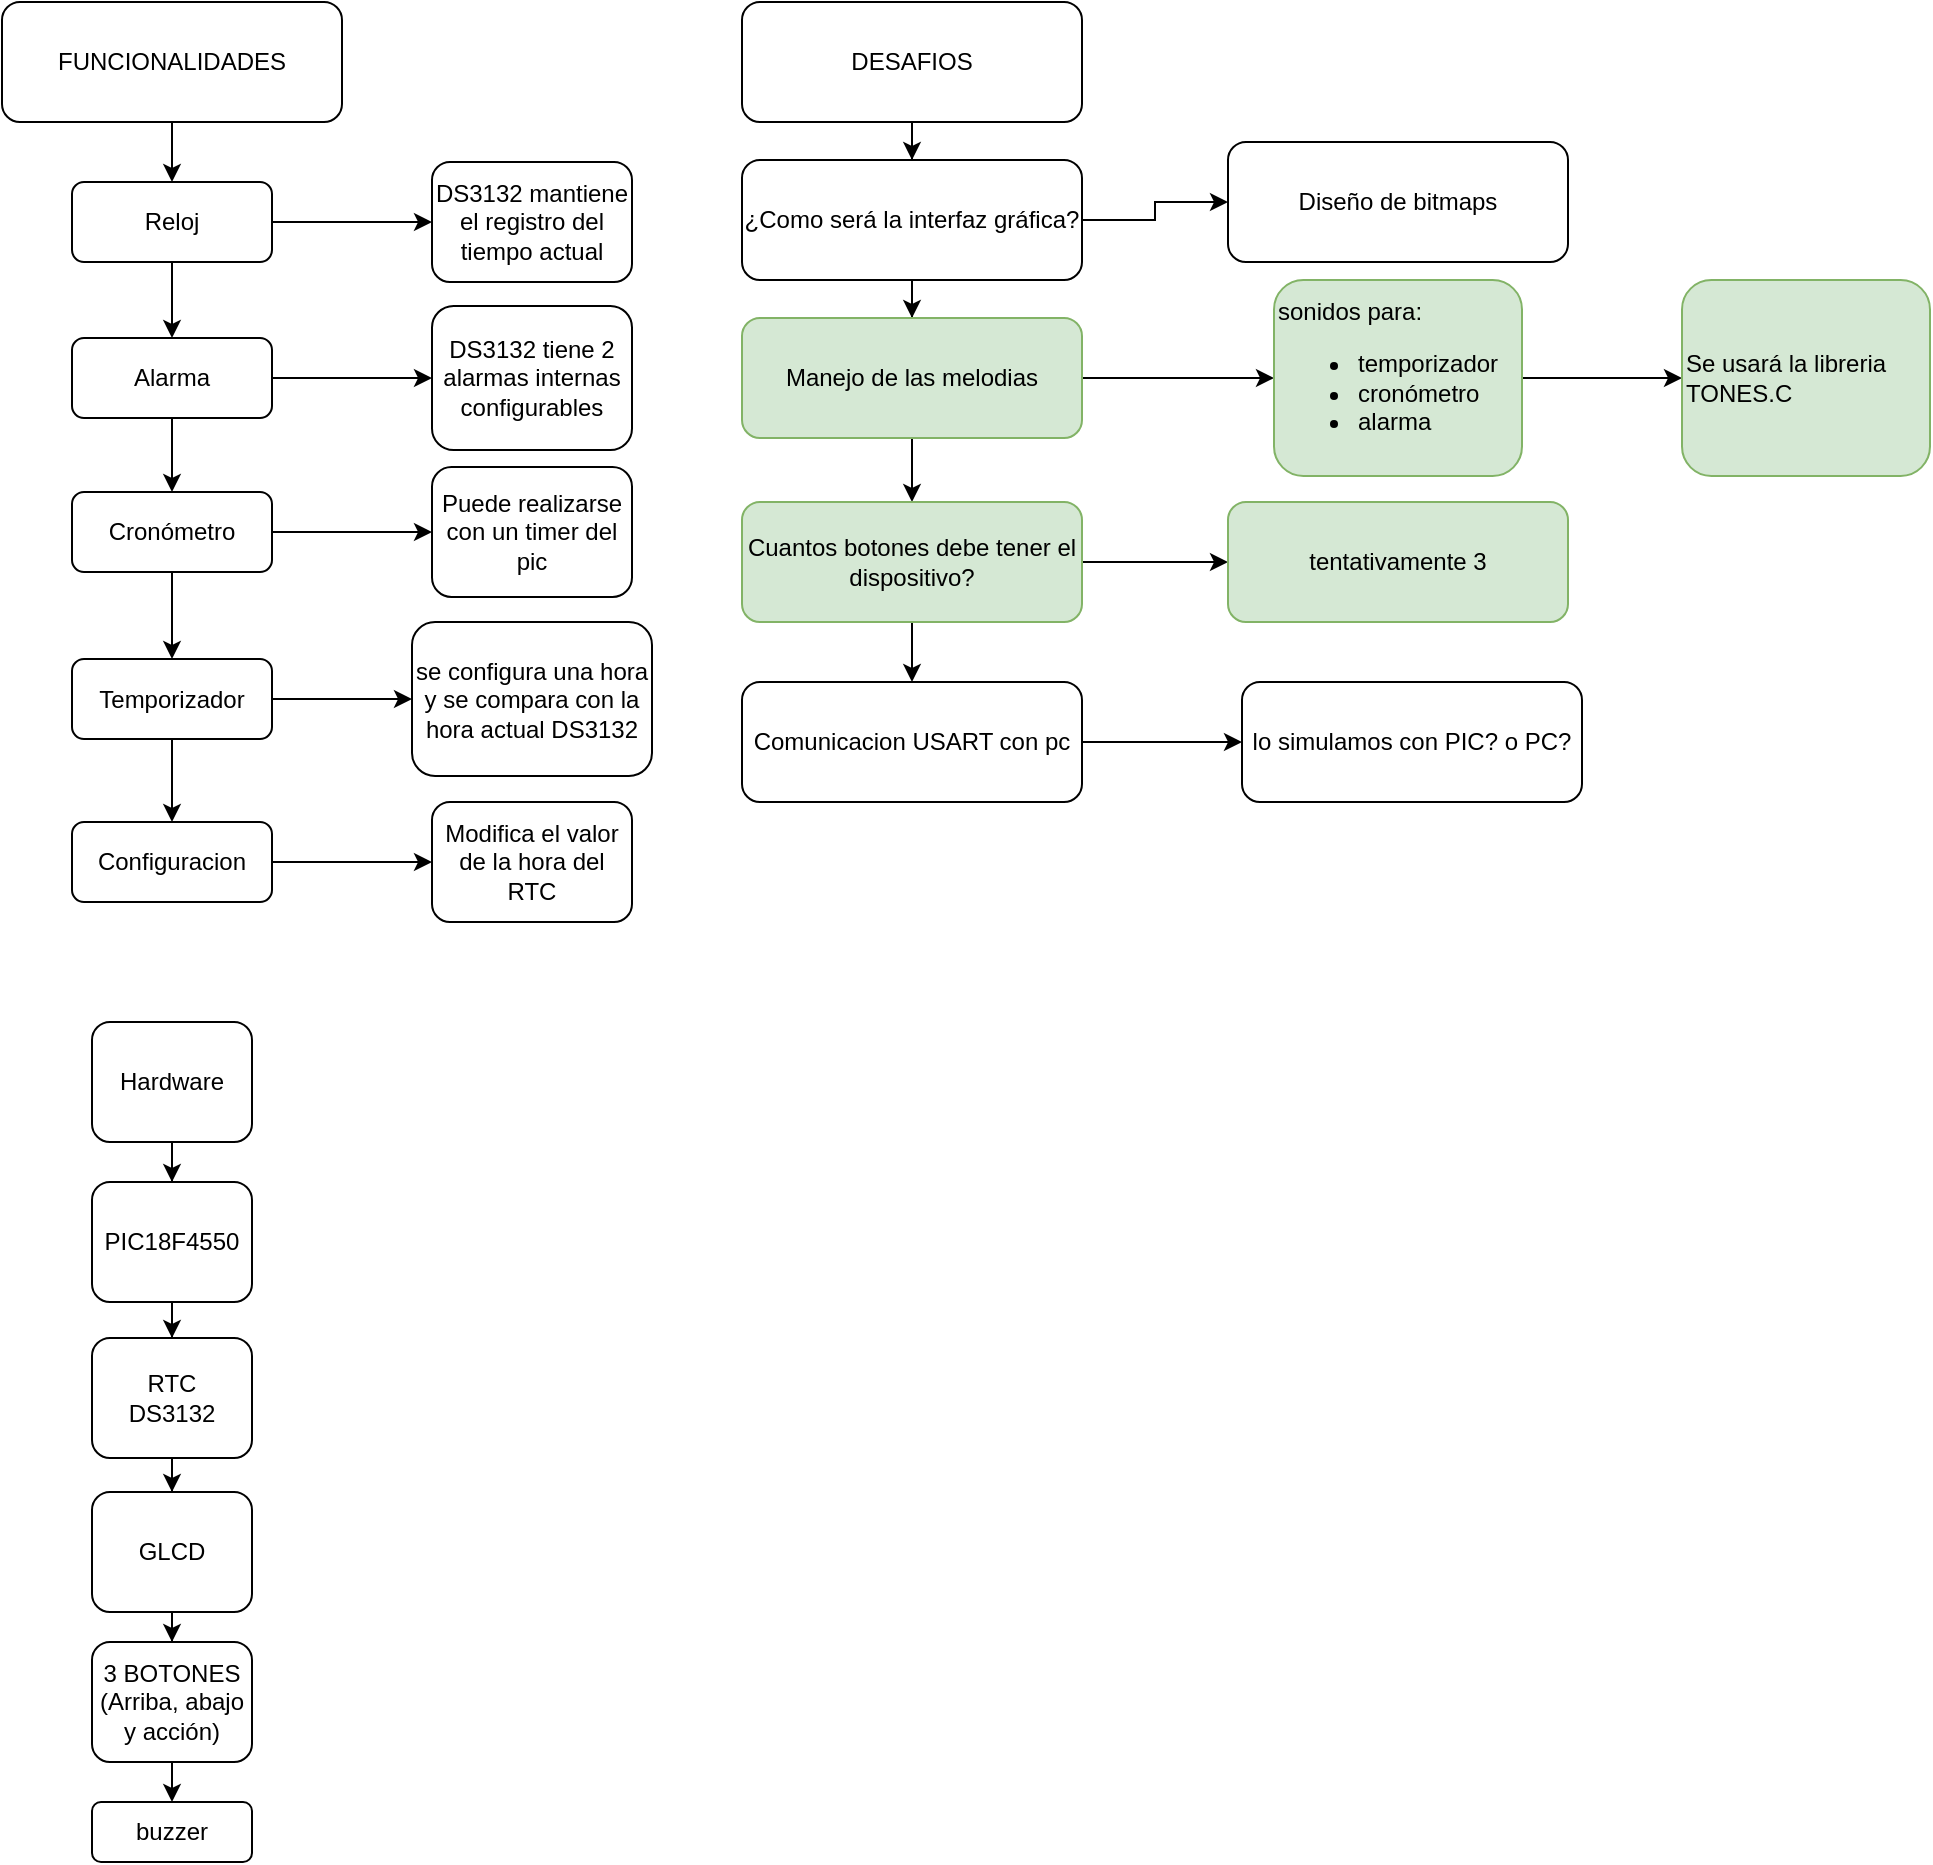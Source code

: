 <mxfile version="14.9.0" type="google"><diagram id="UuqXuwrP1f6itB1A8-hR" name="Page-1"><mxGraphModel dx="834" dy="454" grid="1" gridSize="10" guides="1" tooltips="1" connect="1" arrows="1" fold="1" page="1" pageScale="1" pageWidth="827" pageHeight="1169" math="0" shadow="0"><root><mxCell id="0"/><mxCell id="1" parent="0"/><mxCell id="iRJnmWSa6lPsdPn9Bt94-18" style="edgeStyle=orthogonalEdgeStyle;rounded=0;orthogonalLoop=1;jettySize=auto;html=1;entryX=0.5;entryY=0;entryDx=0;entryDy=0;" parent="1" source="iRJnmWSa6lPsdPn9Bt94-1" target="iRJnmWSa6lPsdPn9Bt94-2" edge="1"><mxGeometry relative="1" as="geometry"/></mxCell><mxCell id="iRJnmWSa6lPsdPn9Bt94-25" value="" style="edgeStyle=orthogonalEdgeStyle;rounded=0;orthogonalLoop=1;jettySize=auto;html=1;" parent="1" source="iRJnmWSa6lPsdPn9Bt94-1" target="iRJnmWSa6lPsdPn9Bt94-24" edge="1"><mxGeometry relative="1" as="geometry"/></mxCell><mxCell id="iRJnmWSa6lPsdPn9Bt94-1" value="Cronómetro" style="rounded=1;whiteSpace=wrap;html=1;" parent="1" vertex="1"><mxGeometry x="65" y="325" width="100" height="40" as="geometry"/></mxCell><mxCell id="iRJnmWSa6lPsdPn9Bt94-19" style="edgeStyle=orthogonalEdgeStyle;rounded=0;orthogonalLoop=1;jettySize=auto;html=1;entryX=0.5;entryY=0;entryDx=0;entryDy=0;" parent="1" source="iRJnmWSa6lPsdPn9Bt94-2" target="iRJnmWSa6lPsdPn9Bt94-5" edge="1"><mxGeometry relative="1" as="geometry"/></mxCell><mxCell id="iRJnmWSa6lPsdPn9Bt94-27" value="" style="edgeStyle=orthogonalEdgeStyle;rounded=0;orthogonalLoop=1;jettySize=auto;html=1;" parent="1" source="iRJnmWSa6lPsdPn9Bt94-2" target="iRJnmWSa6lPsdPn9Bt94-26" edge="1"><mxGeometry relative="1" as="geometry"/></mxCell><mxCell id="iRJnmWSa6lPsdPn9Bt94-2" value="Temporizador" style="rounded=1;whiteSpace=wrap;html=1;" parent="1" vertex="1"><mxGeometry x="65" y="408.5" width="100" height="40" as="geometry"/></mxCell><mxCell id="iRJnmWSa6lPsdPn9Bt94-16" style="edgeStyle=orthogonalEdgeStyle;rounded=0;orthogonalLoop=1;jettySize=auto;html=1;entryX=0.5;entryY=0;entryDx=0;entryDy=0;" parent="1" source="iRJnmWSa6lPsdPn9Bt94-3" target="iRJnmWSa6lPsdPn9Bt94-4" edge="1"><mxGeometry relative="1" as="geometry"/></mxCell><mxCell id="iRJnmWSa6lPsdPn9Bt94-21" value="" style="edgeStyle=orthogonalEdgeStyle;rounded=0;orthogonalLoop=1;jettySize=auto;html=1;" parent="1" source="iRJnmWSa6lPsdPn9Bt94-3" target="iRJnmWSa6lPsdPn9Bt94-20" edge="1"><mxGeometry relative="1" as="geometry"/></mxCell><mxCell id="iRJnmWSa6lPsdPn9Bt94-3" value="Reloj" style="rounded=1;whiteSpace=wrap;html=1;" parent="1" vertex="1"><mxGeometry x="65" y="170" width="100" height="40" as="geometry"/></mxCell><mxCell id="iRJnmWSa6lPsdPn9Bt94-17" style="edgeStyle=orthogonalEdgeStyle;rounded=0;orthogonalLoop=1;jettySize=auto;html=1;entryX=0.5;entryY=0;entryDx=0;entryDy=0;" parent="1" source="iRJnmWSa6lPsdPn9Bt94-4" target="iRJnmWSa6lPsdPn9Bt94-1" edge="1"><mxGeometry relative="1" as="geometry"/></mxCell><mxCell id="iRJnmWSa6lPsdPn9Bt94-23" value="" style="edgeStyle=orthogonalEdgeStyle;rounded=0;orthogonalLoop=1;jettySize=auto;html=1;" parent="1" source="iRJnmWSa6lPsdPn9Bt94-4" target="iRJnmWSa6lPsdPn9Bt94-22" edge="1"><mxGeometry relative="1" as="geometry"/></mxCell><mxCell id="iRJnmWSa6lPsdPn9Bt94-4" value="Alarma" style="rounded=1;whiteSpace=wrap;html=1;" parent="1" vertex="1"><mxGeometry x="65" y="248" width="100" height="40" as="geometry"/></mxCell><mxCell id="iRJnmWSa6lPsdPn9Bt94-29" value="" style="edgeStyle=orthogonalEdgeStyle;rounded=0;orthogonalLoop=1;jettySize=auto;html=1;" parent="1" source="iRJnmWSa6lPsdPn9Bt94-5" target="iRJnmWSa6lPsdPn9Bt94-28" edge="1"><mxGeometry relative="1" as="geometry"/></mxCell><mxCell id="iRJnmWSa6lPsdPn9Bt94-5" value="Configuracion" style="rounded=1;whiteSpace=wrap;html=1;" parent="1" vertex="1"><mxGeometry x="65" y="490" width="100" height="40" as="geometry"/></mxCell><mxCell id="iRJnmWSa6lPsdPn9Bt94-15" style="edgeStyle=orthogonalEdgeStyle;rounded=0;orthogonalLoop=1;jettySize=auto;html=1;entryX=0.5;entryY=0;entryDx=0;entryDy=0;" parent="1" source="iRJnmWSa6lPsdPn9Bt94-14" target="iRJnmWSa6lPsdPn9Bt94-3" edge="1"><mxGeometry relative="1" as="geometry"/></mxCell><mxCell id="iRJnmWSa6lPsdPn9Bt94-14" value="FUNCIONALIDADES" style="rounded=1;whiteSpace=wrap;html=1;" parent="1" vertex="1"><mxGeometry x="30" y="80" width="170" height="60" as="geometry"/></mxCell><mxCell id="iRJnmWSa6lPsdPn9Bt94-20" value="DS3132 mantiene el registro del tiempo actual" style="rounded=1;whiteSpace=wrap;html=1;" parent="1" vertex="1"><mxGeometry x="245" y="160" width="100" height="60" as="geometry"/></mxCell><mxCell id="iRJnmWSa6lPsdPn9Bt94-22" value="DS3132 tiene 2 alarmas internas configurables" style="rounded=1;whiteSpace=wrap;html=1;" parent="1" vertex="1"><mxGeometry x="245" y="232" width="100" height="72" as="geometry"/></mxCell><mxCell id="iRJnmWSa6lPsdPn9Bt94-24" value="Puede realizarse con un timer del pic" style="rounded=1;whiteSpace=wrap;html=1;" parent="1" vertex="1"><mxGeometry x="245" y="312.5" width="100" height="65" as="geometry"/></mxCell><mxCell id="iRJnmWSa6lPsdPn9Bt94-26" value="se configura una hora y se compara con la hora actual DS3132" style="rounded=1;whiteSpace=wrap;html=1;" parent="1" vertex="1"><mxGeometry x="235" y="390" width="120" height="77" as="geometry"/></mxCell><mxCell id="iRJnmWSa6lPsdPn9Bt94-28" value="Modifica el valor de la hora del RTC" style="rounded=1;whiteSpace=wrap;html=1;" parent="1" vertex="1"><mxGeometry x="245" y="480" width="100" height="60" as="geometry"/></mxCell><mxCell id="iRJnmWSa6lPsdPn9Bt94-32" value="" style="edgeStyle=orthogonalEdgeStyle;rounded=0;orthogonalLoop=1;jettySize=auto;html=1;" parent="1" source="iRJnmWSa6lPsdPn9Bt94-30" target="iRJnmWSa6lPsdPn9Bt94-31" edge="1"><mxGeometry relative="1" as="geometry"/></mxCell><mxCell id="iRJnmWSa6lPsdPn9Bt94-30" value="DESAFIOS" style="rounded=1;whiteSpace=wrap;html=1;" parent="1" vertex="1"><mxGeometry x="400" y="80" width="170" height="60" as="geometry"/></mxCell><mxCell id="iRJnmWSa6lPsdPn9Bt94-34" value="" style="edgeStyle=orthogonalEdgeStyle;rounded=0;orthogonalLoop=1;jettySize=auto;html=1;" parent="1" source="iRJnmWSa6lPsdPn9Bt94-31" target="iRJnmWSa6lPsdPn9Bt94-33" edge="1"><mxGeometry relative="1" as="geometry"/></mxCell><mxCell id="iRJnmWSa6lPsdPn9Bt94-63" style="edgeStyle=orthogonalEdgeStyle;rounded=0;orthogonalLoop=1;jettySize=auto;html=1;entryX=0;entryY=0.5;entryDx=0;entryDy=0;" parent="1" source="iRJnmWSa6lPsdPn9Bt94-31" target="iRJnmWSa6lPsdPn9Bt94-62" edge="1"><mxGeometry relative="1" as="geometry"/></mxCell><mxCell id="iRJnmWSa6lPsdPn9Bt94-31" value="¿Como será la interfaz gráfica?" style="rounded=1;whiteSpace=wrap;html=1;" parent="1" vertex="1"><mxGeometry x="400" y="159" width="170" height="60" as="geometry"/></mxCell><mxCell id="iRJnmWSa6lPsdPn9Bt94-36" value="" style="edgeStyle=orthogonalEdgeStyle;rounded=0;orthogonalLoop=1;jettySize=auto;html=1;" parent="1" source="iRJnmWSa6lPsdPn9Bt94-33" target="iRJnmWSa6lPsdPn9Bt94-35" edge="1"><mxGeometry relative="1" as="geometry"/></mxCell><mxCell id="iRJnmWSa6lPsdPn9Bt94-49" value="" style="edgeStyle=orthogonalEdgeStyle;rounded=0;orthogonalLoop=1;jettySize=auto;html=1;" parent="1" source="iRJnmWSa6lPsdPn9Bt94-33" target="iRJnmWSa6lPsdPn9Bt94-48" edge="1"><mxGeometry relative="1" as="geometry"/></mxCell><mxCell id="iRJnmWSa6lPsdPn9Bt94-33" value="Manejo de las melodias" style="rounded=1;whiteSpace=wrap;html=1;fillColor=#d5e8d4;strokeColor=#82b366;" parent="1" vertex="1"><mxGeometry x="400" y="238" width="170" height="60" as="geometry"/></mxCell><mxCell id="iRJnmWSa6lPsdPn9Bt94-54" value="" style="edgeStyle=orthogonalEdgeStyle;rounded=0;orthogonalLoop=1;jettySize=auto;html=1;" parent="1" source="iRJnmWSa6lPsdPn9Bt94-35" target="iRJnmWSa6lPsdPn9Bt94-53" edge="1"><mxGeometry relative="1" as="geometry"/></mxCell><mxCell id="iRJnmWSa6lPsdPn9Bt94-65" value="" style="edgeStyle=orthogonalEdgeStyle;rounded=0;orthogonalLoop=1;jettySize=auto;html=1;" parent="1" source="iRJnmWSa6lPsdPn9Bt94-35" target="iRJnmWSa6lPsdPn9Bt94-64" edge="1"><mxGeometry relative="1" as="geometry"/></mxCell><mxCell id="iRJnmWSa6lPsdPn9Bt94-35" value="Cuantos botones debe tener el dispositivo?" style="rounded=1;whiteSpace=wrap;html=1;fillColor=#d5e8d4;strokeColor=#82b366;" parent="1" vertex="1"><mxGeometry x="400" y="330" width="170" height="60" as="geometry"/></mxCell><mxCell id="iRJnmWSa6lPsdPn9Bt94-39" value="" style="edgeStyle=orthogonalEdgeStyle;rounded=0;orthogonalLoop=1;jettySize=auto;html=1;" parent="1" source="iRJnmWSa6lPsdPn9Bt94-37" target="iRJnmWSa6lPsdPn9Bt94-38" edge="1"><mxGeometry relative="1" as="geometry"/></mxCell><mxCell id="iRJnmWSa6lPsdPn9Bt94-37" value="Hardware" style="rounded=1;whiteSpace=wrap;html=1;" parent="1" vertex="1"><mxGeometry x="75" y="590" width="80" height="60" as="geometry"/></mxCell><mxCell id="iRJnmWSa6lPsdPn9Bt94-41" value="" style="edgeStyle=orthogonalEdgeStyle;rounded=0;orthogonalLoop=1;jettySize=auto;html=1;" parent="1" source="iRJnmWSa6lPsdPn9Bt94-38" target="iRJnmWSa6lPsdPn9Bt94-40" edge="1"><mxGeometry relative="1" as="geometry"/></mxCell><mxCell id="iRJnmWSa6lPsdPn9Bt94-38" value="PIC18F4550" style="rounded=1;whiteSpace=wrap;html=1;" parent="1" vertex="1"><mxGeometry x="75" y="670" width="80" height="60" as="geometry"/></mxCell><mxCell id="iRJnmWSa6lPsdPn9Bt94-43" value="" style="edgeStyle=orthogonalEdgeStyle;rounded=0;orthogonalLoop=1;jettySize=auto;html=1;" parent="1" source="iRJnmWSa6lPsdPn9Bt94-40" target="iRJnmWSa6lPsdPn9Bt94-42" edge="1"><mxGeometry relative="1" as="geometry"/></mxCell><mxCell id="iRJnmWSa6lPsdPn9Bt94-40" value="RTC&lt;br&gt;&lt;div&gt;DS3132&lt;/div&gt;" style="rounded=1;whiteSpace=wrap;html=1;" parent="1" vertex="1"><mxGeometry x="75" y="748" width="80" height="60" as="geometry"/></mxCell><mxCell id="iRJnmWSa6lPsdPn9Bt94-45" value="" style="edgeStyle=orthogonalEdgeStyle;rounded=0;orthogonalLoop=1;jettySize=auto;html=1;" parent="1" source="iRJnmWSa6lPsdPn9Bt94-42" target="iRJnmWSa6lPsdPn9Bt94-44" edge="1"><mxGeometry relative="1" as="geometry"/></mxCell><mxCell id="iRJnmWSa6lPsdPn9Bt94-42" value="GLCD" style="rounded=1;whiteSpace=wrap;html=1;" parent="1" vertex="1"><mxGeometry x="75" y="825" width="80" height="60" as="geometry"/></mxCell><mxCell id="iRJnmWSa6lPsdPn9Bt94-47" value="" style="edgeStyle=orthogonalEdgeStyle;rounded=0;orthogonalLoop=1;jettySize=auto;html=1;" parent="1" source="iRJnmWSa6lPsdPn9Bt94-44" edge="1"><mxGeometry relative="1" as="geometry"><mxPoint x="115" y="980" as="targetPoint"/></mxGeometry></mxCell><mxCell id="iRJnmWSa6lPsdPn9Bt94-44" value="&lt;div&gt;3 BOTONES&lt;/div&gt;&lt;div&gt;(Arriba, abajo y acción)&lt;br&gt;&lt;/div&gt;" style="rounded=1;whiteSpace=wrap;html=1;" parent="1" vertex="1"><mxGeometry x="75" y="900" width="80" height="60" as="geometry"/></mxCell><mxCell id="iRJnmWSa6lPsdPn9Bt94-46" value="buzzer" style="rounded=1;whiteSpace=wrap;html=1;" parent="1" vertex="1"><mxGeometry x="75" y="980" width="80" height="30" as="geometry"/></mxCell><mxCell id="Y-bkEnHabRqo9wPJmCnl-2" value="" style="edgeStyle=orthogonalEdgeStyle;rounded=0;orthogonalLoop=1;jettySize=auto;html=1;" edge="1" parent="1" source="iRJnmWSa6lPsdPn9Bt94-48" target="Y-bkEnHabRqo9wPJmCnl-1"><mxGeometry relative="1" as="geometry"/></mxCell><mxCell id="iRJnmWSa6lPsdPn9Bt94-48" value="&lt;div&gt;sonidos para:&lt;/div&gt;&lt;ul&gt;&lt;li&gt;temporizador&lt;/li&gt;&lt;li&gt;cronómetro&lt;/li&gt;&lt;li&gt;alarma&lt;/li&gt;&lt;/ul&gt;" style="rounded=1;whiteSpace=wrap;html=1;align=left;fillColor=#d5e8d4;strokeColor=#82b366;" parent="1" vertex="1"><mxGeometry x="666" y="219" width="124" height="98" as="geometry"/></mxCell><mxCell id="iRJnmWSa6lPsdPn9Bt94-53" value="tentativamente 3" style="rounded=1;whiteSpace=wrap;html=1;fillColor=#d5e8d4;strokeColor=#82b366;" parent="1" vertex="1"><mxGeometry x="643" y="330" width="170" height="60" as="geometry"/></mxCell><mxCell id="iRJnmWSa6lPsdPn9Bt94-62" value="Diseño de bitmaps" style="rounded=1;whiteSpace=wrap;html=1;" parent="1" vertex="1"><mxGeometry x="643" y="150" width="170" height="60" as="geometry"/></mxCell><mxCell id="iRJnmWSa6lPsdPn9Bt94-67" value="" style="edgeStyle=orthogonalEdgeStyle;rounded=0;orthogonalLoop=1;jettySize=auto;html=1;" parent="1" source="iRJnmWSa6lPsdPn9Bt94-64" target="iRJnmWSa6lPsdPn9Bt94-66" edge="1"><mxGeometry relative="1" as="geometry"/></mxCell><mxCell id="iRJnmWSa6lPsdPn9Bt94-64" value="Comunicacion USART con pc" style="rounded=1;whiteSpace=wrap;html=1;" parent="1" vertex="1"><mxGeometry x="400" y="420" width="170" height="60" as="geometry"/></mxCell><mxCell id="iRJnmWSa6lPsdPn9Bt94-66" value="lo simulamos con PIC? o PC?" style="rounded=1;whiteSpace=wrap;html=1;" parent="1" vertex="1"><mxGeometry x="650" y="420" width="170" height="60" as="geometry"/></mxCell><mxCell id="Y-bkEnHabRqo9wPJmCnl-1" value="Se usará la libreria TONES.C" style="rounded=1;whiteSpace=wrap;html=1;align=left;fillColor=#d5e8d4;strokeColor=#82b366;" vertex="1" parent="1"><mxGeometry x="870" y="219" width="124" height="98" as="geometry"/></mxCell></root></mxGraphModel></diagram></mxfile>
